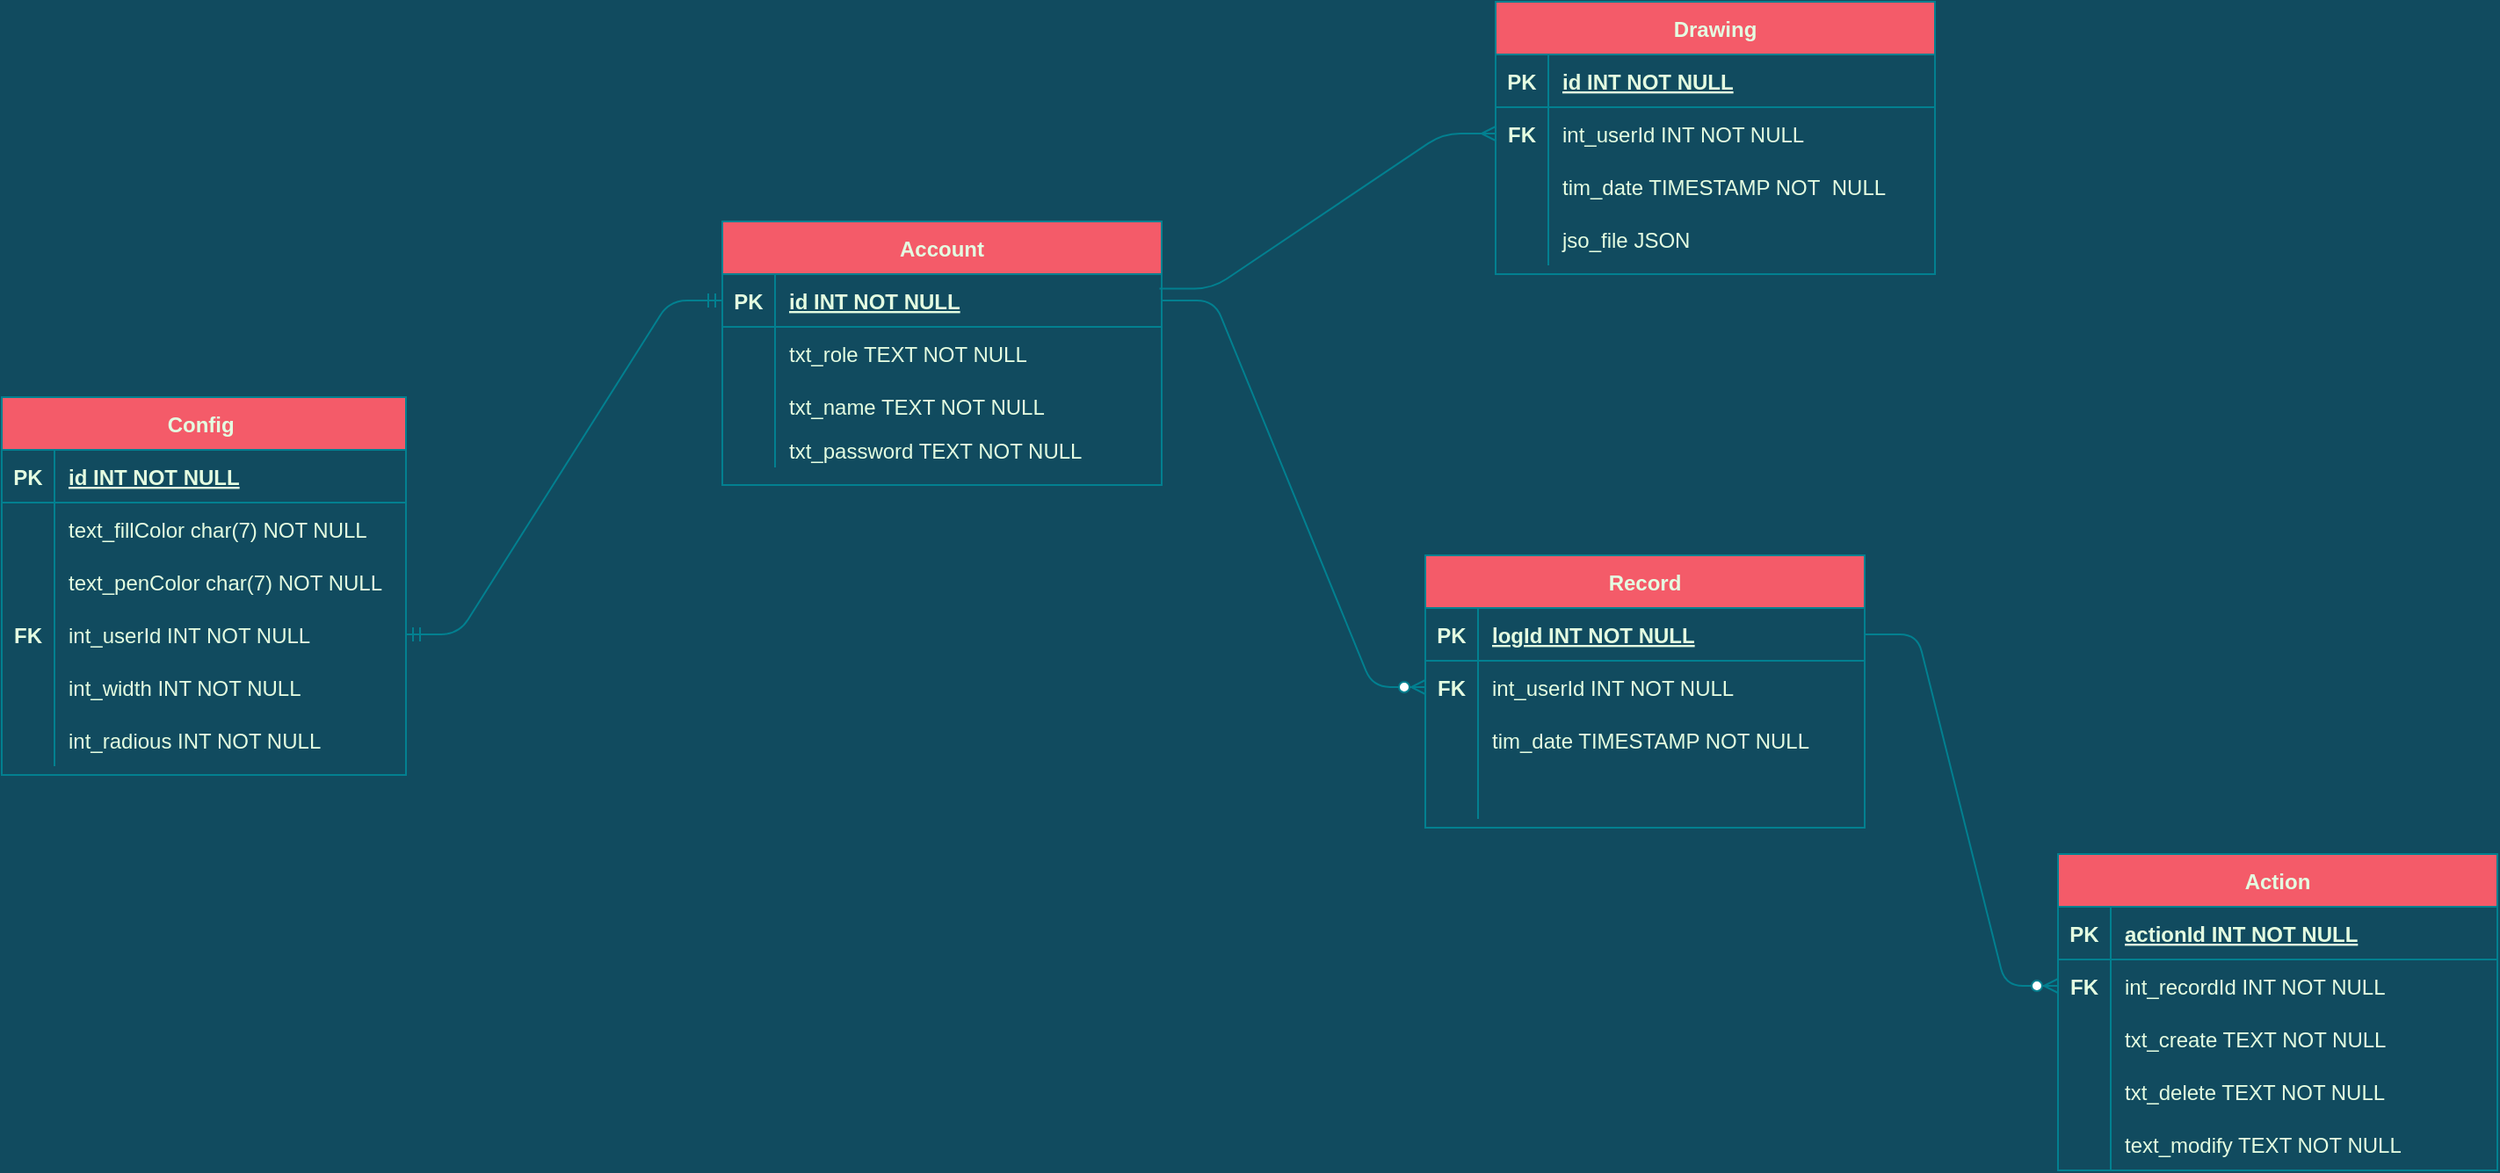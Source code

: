 <mxfile version="13.10.7" type="device"><diagram id="R2lEEEUBdFMjLlhIrx00" name="Page-1"><mxGraphModel dx="1628" dy="884" grid="1" gridSize="10" guides="1" tooltips="1" connect="1" arrows="1" fold="1" page="1" pageScale="1" pageWidth="850" pageHeight="1100" background="#114B5F" math="0" shadow="0" extFonts="Permanent Marker^https://fonts.googleapis.com/css?family=Permanent+Marker"><root><mxCell id="0"/><mxCell id="1" parent="0"/><mxCell id="-6wjK8vKyXVNQZMLiocx-131" value="" style="group" vertex="1" connectable="0" parent="1"><mxGeometry x="130" y="200" width="1420" height="665" as="geometry"/></mxCell><mxCell id="C-vyLk0tnHw3VtMMgP7b-2" value="Account" style="shape=table;startSize=30;container=1;collapsible=1;childLayout=tableLayout;fixedRows=1;rowLines=0;fontStyle=1;align=center;resizeLast=1;fillColor=#F45B69;strokeColor=#028090;fontColor=#E4FDE1;" parent="-6wjK8vKyXVNQZMLiocx-131" vertex="1"><mxGeometry x="410" y="125" width="250" height="150" as="geometry"/></mxCell><mxCell id="C-vyLk0tnHw3VtMMgP7b-3" value="" style="shape=partialRectangle;collapsible=0;dropTarget=0;pointerEvents=0;fillColor=none;points=[[0,0.5],[1,0.5]];portConstraint=eastwest;top=0;left=0;right=0;bottom=1;strokeColor=#028090;fontColor=#E4FDE1;" parent="C-vyLk0tnHw3VtMMgP7b-2" vertex="1"><mxGeometry y="30" width="250" height="30" as="geometry"/></mxCell><mxCell id="C-vyLk0tnHw3VtMMgP7b-4" value="PK" style="shape=partialRectangle;overflow=hidden;connectable=0;fillColor=none;top=0;left=0;bottom=0;right=0;fontStyle=1;strokeColor=#028090;fontColor=#E4FDE1;" parent="C-vyLk0tnHw3VtMMgP7b-3" vertex="1"><mxGeometry width="30" height="30" as="geometry"/></mxCell><mxCell id="C-vyLk0tnHw3VtMMgP7b-5" value="id INT NOT NULL " style="shape=partialRectangle;overflow=hidden;connectable=0;fillColor=none;top=0;left=0;bottom=0;right=0;align=left;spacingLeft=6;fontStyle=5;strokeColor=#028090;fontColor=#E4FDE1;" parent="C-vyLk0tnHw3VtMMgP7b-3" vertex="1"><mxGeometry x="30" width="220" height="30" as="geometry"/></mxCell><mxCell id="C-vyLk0tnHw3VtMMgP7b-6" value="" style="shape=partialRectangle;collapsible=0;dropTarget=0;pointerEvents=0;fillColor=none;points=[[0,0.5],[1,0.5]];portConstraint=eastwest;top=0;left=0;right=0;bottom=0;strokeColor=#028090;fontColor=#E4FDE1;" parent="C-vyLk0tnHw3VtMMgP7b-2" vertex="1"><mxGeometry y="60" width="250" height="30" as="geometry"/></mxCell><mxCell id="C-vyLk0tnHw3VtMMgP7b-7" value="" style="shape=partialRectangle;overflow=hidden;connectable=0;fillColor=none;top=0;left=0;bottom=0;right=0;strokeColor=#028090;fontColor=#E4FDE1;" parent="C-vyLk0tnHw3VtMMgP7b-6" vertex="1"><mxGeometry width="30" height="30" as="geometry"/></mxCell><mxCell id="C-vyLk0tnHw3VtMMgP7b-8" value="txt_role TEXT NOT NULL" style="shape=partialRectangle;overflow=hidden;connectable=0;fillColor=none;top=0;left=0;bottom=0;right=0;align=left;spacingLeft=6;strokeColor=#028090;fontColor=#E4FDE1;" parent="C-vyLk0tnHw3VtMMgP7b-6" vertex="1"><mxGeometry x="30" width="220" height="30" as="geometry"/></mxCell><mxCell id="C-vyLk0tnHw3VtMMgP7b-9" value="" style="shape=partialRectangle;collapsible=0;dropTarget=0;pointerEvents=0;fillColor=none;points=[[0,0.5],[1,0.5]];portConstraint=eastwest;top=0;left=0;right=0;bottom=0;strokeColor=#028090;fontColor=#E4FDE1;" parent="C-vyLk0tnHw3VtMMgP7b-2" vertex="1"><mxGeometry y="90" width="250" height="30" as="geometry"/></mxCell><mxCell id="C-vyLk0tnHw3VtMMgP7b-10" value="" style="shape=partialRectangle;overflow=hidden;connectable=0;fillColor=none;top=0;left=0;bottom=0;right=0;strokeColor=#028090;fontColor=#E4FDE1;" parent="C-vyLk0tnHw3VtMMgP7b-9" vertex="1"><mxGeometry width="30" height="30" as="geometry"/></mxCell><mxCell id="C-vyLk0tnHw3VtMMgP7b-11" value="txt_name TEXT NOT NULL" style="shape=partialRectangle;overflow=hidden;connectable=0;fillColor=none;top=0;left=0;bottom=0;right=0;align=left;spacingLeft=6;strokeColor=#028090;fontColor=#E4FDE1;" parent="C-vyLk0tnHw3VtMMgP7b-9" vertex="1"><mxGeometry x="30" width="220" height="30" as="geometry"/></mxCell><mxCell id="-6wjK8vKyXVNQZMLiocx-80" value="" style="shape=partialRectangle;collapsible=0;dropTarget=0;pointerEvents=0;fillColor=none;top=0;left=0;bottom=0;right=0;points=[[0,0.5],[1,0.5]];portConstraint=eastwest;" vertex="1" parent="C-vyLk0tnHw3VtMMgP7b-2"><mxGeometry y="120" width="250" height="20" as="geometry"/></mxCell><mxCell id="-6wjK8vKyXVNQZMLiocx-81" value="" style="shape=partialRectangle;connectable=0;fillColor=none;top=0;left=0;bottom=0;right=0;editable=1;overflow=hidden;" vertex="1" parent="-6wjK8vKyXVNQZMLiocx-80"><mxGeometry width="30" height="20" as="geometry"/></mxCell><mxCell id="-6wjK8vKyXVNQZMLiocx-82" value="txt_password TEXT NOT NULL" style="shape=partialRectangle;connectable=0;fillColor=none;top=0;left=0;bottom=0;right=0;align=left;spacingLeft=6;overflow=hidden;labelBackgroundColor=none;fontColor=#E4FDE1;" vertex="1" parent="-6wjK8vKyXVNQZMLiocx-80"><mxGeometry x="30" width="220" height="20" as="geometry"/></mxCell><mxCell id="C-vyLk0tnHw3VtMMgP7b-13" value="Drawing" style="shape=table;startSize=30;container=1;collapsible=1;childLayout=tableLayout;fixedRows=1;rowLines=0;fontStyle=1;align=center;resizeLast=1;fillColor=#F45B69;strokeColor=#028090;fontColor=#E4FDE1;" parent="-6wjK8vKyXVNQZMLiocx-131" vertex="1"><mxGeometry x="850" width="250" height="155" as="geometry"><mxRectangle x="510" y="320" width="90" height="30" as="alternateBounds"/></mxGeometry></mxCell><mxCell id="C-vyLk0tnHw3VtMMgP7b-14" value="" style="shape=partialRectangle;collapsible=0;dropTarget=0;pointerEvents=0;fillColor=none;points=[[0,0.5],[1,0.5]];portConstraint=eastwest;top=0;left=0;right=0;bottom=1;strokeColor=#028090;fontColor=#E4FDE1;" parent="C-vyLk0tnHw3VtMMgP7b-13" vertex="1"><mxGeometry y="30" width="250" height="30" as="geometry"/></mxCell><mxCell id="C-vyLk0tnHw3VtMMgP7b-15" value="PK" style="shape=partialRectangle;overflow=hidden;connectable=0;fillColor=none;top=0;left=0;bottom=0;right=0;fontStyle=1;strokeColor=#028090;fontColor=#E4FDE1;" parent="C-vyLk0tnHw3VtMMgP7b-14" vertex="1"><mxGeometry width="30" height="30" as="geometry"/></mxCell><mxCell id="C-vyLk0tnHw3VtMMgP7b-16" value="id INT NOT NULL " style="shape=partialRectangle;overflow=hidden;connectable=0;fillColor=none;top=0;left=0;bottom=0;right=0;align=left;spacingLeft=6;fontStyle=5;strokeColor=#028090;fontColor=#E4FDE1;" parent="C-vyLk0tnHw3VtMMgP7b-14" vertex="1"><mxGeometry x="30" width="220" height="30" as="geometry"/></mxCell><mxCell id="C-vyLk0tnHw3VtMMgP7b-17" value="" style="shape=partialRectangle;collapsible=0;dropTarget=0;pointerEvents=0;fillColor=none;points=[[0,0.5],[1,0.5]];portConstraint=eastwest;top=0;left=0;right=0;bottom=0;strokeColor=#028090;fontColor=#E4FDE1;" parent="C-vyLk0tnHw3VtMMgP7b-13" vertex="1"><mxGeometry y="60" width="250" height="30" as="geometry"/></mxCell><mxCell id="C-vyLk0tnHw3VtMMgP7b-18" value="FK" style="shape=partialRectangle;overflow=hidden;connectable=0;fillColor=none;top=0;left=0;bottom=0;right=0;strokeColor=#028090;fontColor=#E4FDE1;fontStyle=1" parent="C-vyLk0tnHw3VtMMgP7b-17" vertex="1"><mxGeometry width="30" height="30" as="geometry"/></mxCell><mxCell id="C-vyLk0tnHw3VtMMgP7b-19" value="int_userId INT NOT NULL" style="shape=partialRectangle;overflow=hidden;connectable=0;fillColor=none;top=0;left=0;bottom=0;right=0;align=left;spacingLeft=6;strokeColor=#028090;fontColor=#E4FDE1;" parent="C-vyLk0tnHw3VtMMgP7b-17" vertex="1"><mxGeometry x="30" width="220" height="30" as="geometry"/></mxCell><mxCell id="C-vyLk0tnHw3VtMMgP7b-20" value="" style="shape=partialRectangle;collapsible=0;dropTarget=0;pointerEvents=0;fillColor=none;points=[[0,0.5],[1,0.5]];portConstraint=eastwest;top=0;left=0;right=0;bottom=0;strokeColor=#028090;fontColor=#E4FDE1;" parent="C-vyLk0tnHw3VtMMgP7b-13" vertex="1"><mxGeometry y="90" width="250" height="30" as="geometry"/></mxCell><mxCell id="C-vyLk0tnHw3VtMMgP7b-21" value="" style="shape=partialRectangle;overflow=hidden;connectable=0;fillColor=none;top=0;left=0;bottom=0;right=0;strokeColor=#028090;fontColor=#E4FDE1;" parent="C-vyLk0tnHw3VtMMgP7b-20" vertex="1"><mxGeometry width="30" height="30" as="geometry"/></mxCell><mxCell id="C-vyLk0tnHw3VtMMgP7b-22" value="tim_date TIMESTAMP NOT  NULL" style="shape=partialRectangle;overflow=hidden;connectable=0;fillColor=none;top=0;left=0;bottom=0;right=0;align=left;spacingLeft=6;strokeColor=#028090;fontColor=#E4FDE1;" parent="C-vyLk0tnHw3VtMMgP7b-20" vertex="1"><mxGeometry x="30" width="220" height="30" as="geometry"/></mxCell><mxCell id="-6wjK8vKyXVNQZMLiocx-84" value="" style="shape=partialRectangle;collapsible=0;dropTarget=0;pointerEvents=0;fillColor=none;top=0;left=0;bottom=0;right=0;points=[[0,0.5],[1,0.5]];portConstraint=eastwest;" vertex="1" parent="C-vyLk0tnHw3VtMMgP7b-13"><mxGeometry y="120" width="250" height="30" as="geometry"/></mxCell><mxCell id="-6wjK8vKyXVNQZMLiocx-85" value="" style="shape=partialRectangle;connectable=0;fillColor=none;top=0;left=0;bottom=0;right=0;editable=1;overflow=hidden;" vertex="1" parent="-6wjK8vKyXVNQZMLiocx-84"><mxGeometry width="30" height="30" as="geometry"/></mxCell><mxCell id="-6wjK8vKyXVNQZMLiocx-86" value="jso_file JSON" style="shape=partialRectangle;connectable=0;fillColor=none;top=0;left=0;bottom=0;right=0;align=left;spacingLeft=6;overflow=hidden;fontColor=#E4FDE1;" vertex="1" parent="-6wjK8vKyXVNQZMLiocx-84"><mxGeometry x="30" width="220" height="30" as="geometry"/></mxCell><mxCell id="C-vyLk0tnHw3VtMMgP7b-23" value="Config " style="shape=table;startSize=30;container=1;collapsible=1;childLayout=tableLayout;fixedRows=1;rowLines=0;fontStyle=1;align=center;resizeLast=1;fillColor=#F45B69;strokeColor=#028090;fontColor=#E4FDE1;" parent="-6wjK8vKyXVNQZMLiocx-131" vertex="1"><mxGeometry y="225" width="230" height="215" as="geometry"/></mxCell><mxCell id="C-vyLk0tnHw3VtMMgP7b-24" value="" style="shape=partialRectangle;collapsible=0;dropTarget=0;pointerEvents=0;fillColor=none;points=[[0,0.5],[1,0.5]];portConstraint=eastwest;top=0;left=0;right=0;bottom=1;strokeColor=#028090;fontColor=#E4FDE1;" parent="C-vyLk0tnHw3VtMMgP7b-23" vertex="1"><mxGeometry y="30" width="230" height="30" as="geometry"/></mxCell><mxCell id="C-vyLk0tnHw3VtMMgP7b-25" value="PK" style="shape=partialRectangle;overflow=hidden;connectable=0;fillColor=none;top=0;left=0;bottom=0;right=0;fontStyle=1;strokeColor=#028090;fontColor=#E4FDE1;" parent="C-vyLk0tnHw3VtMMgP7b-24" vertex="1"><mxGeometry width="30" height="30" as="geometry"/></mxCell><mxCell id="C-vyLk0tnHw3VtMMgP7b-26" value="id INT NOT NULL " style="shape=partialRectangle;overflow=hidden;connectable=0;fillColor=none;top=0;left=0;bottom=0;right=0;align=left;spacingLeft=6;fontStyle=5;strokeColor=#028090;fontColor=#E4FDE1;" parent="C-vyLk0tnHw3VtMMgP7b-24" vertex="1"><mxGeometry x="30" width="200" height="30" as="geometry"/></mxCell><mxCell id="C-vyLk0tnHw3VtMMgP7b-27" value="" style="shape=partialRectangle;collapsible=0;dropTarget=0;pointerEvents=0;fillColor=none;points=[[0,0.5],[1,0.5]];portConstraint=eastwest;top=0;left=0;right=0;bottom=0;strokeColor=#028090;fontColor=#E4FDE1;" parent="C-vyLk0tnHw3VtMMgP7b-23" vertex="1"><mxGeometry y="60" width="230" height="30" as="geometry"/></mxCell><mxCell id="C-vyLk0tnHw3VtMMgP7b-28" value="" style="shape=partialRectangle;overflow=hidden;connectable=0;fillColor=none;top=0;left=0;bottom=0;right=0;strokeColor=#028090;fontColor=#E4FDE1;" parent="C-vyLk0tnHw3VtMMgP7b-27" vertex="1"><mxGeometry width="30" height="30" as="geometry"/></mxCell><mxCell id="C-vyLk0tnHw3VtMMgP7b-29" value="text_fillColor char(7) NOT NULL" style="shape=partialRectangle;overflow=hidden;connectable=0;fillColor=none;top=0;left=0;bottom=0;right=0;align=left;spacingLeft=6;strokeColor=#028090;fontColor=#E4FDE1;" parent="C-vyLk0tnHw3VtMMgP7b-27" vertex="1"><mxGeometry x="30" width="200" height="30" as="geometry"/></mxCell><mxCell id="-6wjK8vKyXVNQZMLiocx-38" value="" style="shape=partialRectangle;collapsible=0;dropTarget=0;pointerEvents=0;fillColor=none;top=0;left=0;bottom=0;right=0;points=[[0,0.5],[1,0.5]];portConstraint=eastwest;strokeColor=#028090;fontColor=#E4FDE1;" vertex="1" parent="C-vyLk0tnHw3VtMMgP7b-23"><mxGeometry y="90" width="230" height="30" as="geometry"/></mxCell><mxCell id="-6wjK8vKyXVNQZMLiocx-39" value="" style="shape=partialRectangle;connectable=0;fillColor=none;top=0;left=0;bottom=0;right=0;editable=1;overflow=hidden;strokeColor=#028090;fontColor=#E4FDE1;" vertex="1" parent="-6wjK8vKyXVNQZMLiocx-38"><mxGeometry width="30" height="30" as="geometry"/></mxCell><mxCell id="-6wjK8vKyXVNQZMLiocx-40" value="text_penColor char(7) NOT NULL" style="shape=partialRectangle;connectable=0;fillColor=none;top=0;left=0;bottom=0;right=0;align=left;spacingLeft=6;overflow=hidden;strokeColor=#028090;fontColor=#E4FDE1;" vertex="1" parent="-6wjK8vKyXVNQZMLiocx-38"><mxGeometry x="30" width="200" height="30" as="geometry"/></mxCell><mxCell id="-6wjK8vKyXVNQZMLiocx-47" value="" style="shape=partialRectangle;collapsible=0;dropTarget=0;pointerEvents=0;fillColor=none;top=0;left=0;bottom=0;right=0;points=[[0,0.5],[1,0.5]];portConstraint=eastwest;strokeColor=#028090;fontColor=#E4FDE1;" vertex="1" parent="C-vyLk0tnHw3VtMMgP7b-23"><mxGeometry y="120" width="230" height="30" as="geometry"/></mxCell><mxCell id="-6wjK8vKyXVNQZMLiocx-48" value="FK" style="shape=partialRectangle;connectable=0;fillColor=none;top=0;left=0;bottom=0;right=0;editable=1;overflow=hidden;fontStyle=1;strokeColor=#028090;fontColor=#E4FDE1;" vertex="1" parent="-6wjK8vKyXVNQZMLiocx-47"><mxGeometry width="30" height="30" as="geometry"/></mxCell><mxCell id="-6wjK8vKyXVNQZMLiocx-49" value="int_userId INT NOT NULL" style="shape=partialRectangle;connectable=0;fillColor=none;top=0;left=0;bottom=0;right=0;align=left;spacingLeft=6;overflow=hidden;strokeColor=#028090;fontColor=#E4FDE1;" vertex="1" parent="-6wjK8vKyXVNQZMLiocx-47"><mxGeometry x="30" width="200" height="30" as="geometry"/></mxCell><mxCell id="-6wjK8vKyXVNQZMLiocx-51" value="" style="shape=partialRectangle;collapsible=0;dropTarget=0;pointerEvents=0;fillColor=none;top=0;left=0;bottom=0;right=0;points=[[0,0.5],[1,0.5]];portConstraint=eastwest;strokeColor=#028090;fontColor=#E4FDE1;" vertex="1" parent="C-vyLk0tnHw3VtMMgP7b-23"><mxGeometry y="150" width="230" height="30" as="geometry"/></mxCell><mxCell id="-6wjK8vKyXVNQZMLiocx-52" value="" style="shape=partialRectangle;connectable=0;fillColor=none;top=0;left=0;bottom=0;right=0;editable=1;overflow=hidden;strokeColor=#028090;fontColor=#E4FDE1;" vertex="1" parent="-6wjK8vKyXVNQZMLiocx-51"><mxGeometry width="30" height="30" as="geometry"/></mxCell><mxCell id="-6wjK8vKyXVNQZMLiocx-53" value="int_width INT NOT NULL" style="shape=partialRectangle;connectable=0;fillColor=none;top=0;left=0;bottom=0;right=0;align=left;spacingLeft=6;overflow=hidden;strokeColor=#028090;fontColor=#E4FDE1;" vertex="1" parent="-6wjK8vKyXVNQZMLiocx-51"><mxGeometry x="30" width="200" height="30" as="geometry"/></mxCell><mxCell id="-6wjK8vKyXVNQZMLiocx-55" value="" style="shape=partialRectangle;collapsible=0;dropTarget=0;pointerEvents=0;fillColor=none;top=0;left=0;bottom=0;right=0;points=[[0,0.5],[1,0.5]];portConstraint=eastwest;strokeColor=#028090;fontColor=#E4FDE1;" vertex="1" parent="C-vyLk0tnHw3VtMMgP7b-23"><mxGeometry y="180" width="230" height="30" as="geometry"/></mxCell><mxCell id="-6wjK8vKyXVNQZMLiocx-56" value="" style="shape=partialRectangle;connectable=0;fillColor=none;top=0;left=0;bottom=0;right=0;editable=1;overflow=hidden;strokeColor=#028090;fontColor=#E4FDE1;" vertex="1" parent="-6wjK8vKyXVNQZMLiocx-55"><mxGeometry width="30" height="30" as="geometry"/></mxCell><mxCell id="-6wjK8vKyXVNQZMLiocx-57" value="int_radious INT NOT NULL" style="shape=partialRectangle;connectable=0;fillColor=none;top=0;left=0;bottom=0;right=0;align=left;spacingLeft=6;overflow=hidden;strokeColor=#028090;fontColor=#E4FDE1;" vertex="1" parent="-6wjK8vKyXVNQZMLiocx-55"><mxGeometry x="30" width="200" height="30" as="geometry"/></mxCell><mxCell id="-6wjK8vKyXVNQZMLiocx-3" value="" style="shape=partialRectangle;overflow=hidden;connectable=0;fillColor=none;top=0;left=0;bottom=0;right=0;align=left;spacingLeft=6;strokeColor=#028090;fontColor=#E4FDE1;" vertex="1" parent="-6wjK8vKyXVNQZMLiocx-131"><mxGeometry x="100" y="75" width="220" height="30" as="geometry"/></mxCell><mxCell id="-6wjK8vKyXVNQZMLiocx-4" value="" style="shape=partialRectangle;overflow=hidden;connectable=0;fillColor=none;top=0;left=0;bottom=0;right=0;align=left;spacingLeft=6;strokeColor=#028090;fontColor=#E4FDE1;" vertex="1" parent="-6wjK8vKyXVNQZMLiocx-131"><mxGeometry y="155" width="220" height="30" as="geometry"/></mxCell><mxCell id="-6wjK8vKyXVNQZMLiocx-88" value="Record" style="shape=table;startSize=30;container=1;collapsible=1;childLayout=tableLayout;fixedRows=1;rowLines=0;fontStyle=1;align=center;resizeLast=1;fillColor=#F45B69;strokeColor=#028090;fontColor=#E4FDE1;" vertex="1" parent="-6wjK8vKyXVNQZMLiocx-131"><mxGeometry x="810" y="315" width="250" height="155" as="geometry"><mxRectangle x="510" y="320" width="90" height="30" as="alternateBounds"/></mxGeometry></mxCell><mxCell id="-6wjK8vKyXVNQZMLiocx-89" value="" style="shape=partialRectangle;collapsible=0;dropTarget=0;pointerEvents=0;fillColor=none;points=[[0,0.5],[1,0.5]];portConstraint=eastwest;top=0;left=0;right=0;bottom=1;strokeColor=#028090;fontColor=#E4FDE1;" vertex="1" parent="-6wjK8vKyXVNQZMLiocx-88"><mxGeometry y="30" width="250" height="30" as="geometry"/></mxCell><mxCell id="-6wjK8vKyXVNQZMLiocx-90" value="PK" style="shape=partialRectangle;overflow=hidden;connectable=0;fillColor=none;top=0;left=0;bottom=0;right=0;fontStyle=1;strokeColor=#028090;fontColor=#E4FDE1;" vertex="1" parent="-6wjK8vKyXVNQZMLiocx-89"><mxGeometry width="30" height="30" as="geometry"/></mxCell><mxCell id="-6wjK8vKyXVNQZMLiocx-91" value="logId INT NOT NULL " style="shape=partialRectangle;overflow=hidden;connectable=0;fillColor=none;top=0;left=0;bottom=0;right=0;align=left;spacingLeft=6;fontStyle=5;strokeColor=#028090;fontColor=#E4FDE1;" vertex="1" parent="-6wjK8vKyXVNQZMLiocx-89"><mxGeometry x="30" width="220" height="30" as="geometry"/></mxCell><mxCell id="-6wjK8vKyXVNQZMLiocx-92" value="" style="shape=partialRectangle;collapsible=0;dropTarget=0;pointerEvents=0;fillColor=none;points=[[0,0.5],[1,0.5]];portConstraint=eastwest;top=0;left=0;right=0;bottom=0;strokeColor=#028090;fontColor=#E4FDE1;" vertex="1" parent="-6wjK8vKyXVNQZMLiocx-88"><mxGeometry y="60" width="250" height="30" as="geometry"/></mxCell><mxCell id="-6wjK8vKyXVNQZMLiocx-93" value="FK" style="shape=partialRectangle;overflow=hidden;connectable=0;fillColor=none;top=0;left=0;bottom=0;right=0;strokeColor=#028090;fontColor=#E4FDE1;fontStyle=1" vertex="1" parent="-6wjK8vKyXVNQZMLiocx-92"><mxGeometry width="30" height="30" as="geometry"/></mxCell><mxCell id="-6wjK8vKyXVNQZMLiocx-94" value="int_userId INT NOT NULL" style="shape=partialRectangle;overflow=hidden;connectable=0;fillColor=none;top=0;left=0;bottom=0;right=0;align=left;spacingLeft=6;strokeColor=#028090;fontColor=#E4FDE1;" vertex="1" parent="-6wjK8vKyXVNQZMLiocx-92"><mxGeometry x="30" width="220" height="30" as="geometry"/></mxCell><mxCell id="-6wjK8vKyXVNQZMLiocx-95" value="" style="shape=partialRectangle;collapsible=0;dropTarget=0;pointerEvents=0;fillColor=none;points=[[0,0.5],[1,0.5]];portConstraint=eastwest;top=0;left=0;right=0;bottom=0;strokeColor=#028090;fontColor=#E4FDE1;" vertex="1" parent="-6wjK8vKyXVNQZMLiocx-88"><mxGeometry y="90" width="250" height="30" as="geometry"/></mxCell><mxCell id="-6wjK8vKyXVNQZMLiocx-96" value="" style="shape=partialRectangle;overflow=hidden;connectable=0;fillColor=none;top=0;left=0;bottom=0;right=0;strokeColor=#028090;fontColor=#E4FDE1;" vertex="1" parent="-6wjK8vKyXVNQZMLiocx-95"><mxGeometry width="30" height="30" as="geometry"/></mxCell><mxCell id="-6wjK8vKyXVNQZMLiocx-97" value="tim_date TIMESTAMP NOT NULL" style="shape=partialRectangle;overflow=hidden;connectable=0;fillColor=none;top=0;left=0;bottom=0;right=0;align=left;spacingLeft=6;strokeColor=#028090;fontColor=#E4FDE1;" vertex="1" parent="-6wjK8vKyXVNQZMLiocx-95"><mxGeometry x="30" width="220" height="30" as="geometry"/></mxCell><mxCell id="-6wjK8vKyXVNQZMLiocx-98" value="" style="shape=partialRectangle;collapsible=0;dropTarget=0;pointerEvents=0;fillColor=none;top=0;left=0;bottom=0;right=0;points=[[0,0.5],[1,0.5]];portConstraint=eastwest;" vertex="1" parent="-6wjK8vKyXVNQZMLiocx-88"><mxGeometry y="120" width="250" height="30" as="geometry"/></mxCell><mxCell id="-6wjK8vKyXVNQZMLiocx-99" value="" style="shape=partialRectangle;connectable=0;fillColor=none;top=0;left=0;bottom=0;right=0;editable=1;overflow=hidden;" vertex="1" parent="-6wjK8vKyXVNQZMLiocx-98"><mxGeometry width="30" height="30" as="geometry"/></mxCell><mxCell id="-6wjK8vKyXVNQZMLiocx-100" value="" style="shape=partialRectangle;connectable=0;fillColor=none;top=0;left=0;bottom=0;right=0;align=left;spacingLeft=6;overflow=hidden;fontColor=#E4FDE1;" vertex="1" parent="-6wjK8vKyXVNQZMLiocx-98"><mxGeometry x="30" width="220" height="30" as="geometry"/></mxCell><mxCell id="-6wjK8vKyXVNQZMLiocx-104" value="" style="edgeStyle=entityRelationEdgeStyle;fontSize=12;html=1;endArrow=ERmandOne;startArrow=ERmandOne;strokeColor=#028090;fillColor=#F45B69;exitX=1;exitY=0.5;exitDx=0;exitDy=0;entryX=0;entryY=0.5;entryDx=0;entryDy=0;" edge="1" parent="-6wjK8vKyXVNQZMLiocx-131" source="-6wjK8vKyXVNQZMLiocx-47" target="C-vyLk0tnHw3VtMMgP7b-3"><mxGeometry width="100" height="100" relative="1" as="geometry"><mxPoint x="240" y="265" as="sourcePoint"/><mxPoint x="340" y="165" as="targetPoint"/></mxGeometry></mxCell><mxCell id="-6wjK8vKyXVNQZMLiocx-105" value="" style="edgeStyle=entityRelationEdgeStyle;fontSize=12;html=1;endArrow=ERmany;strokeColor=#028090;fillColor=#F45B69;entryX=0;entryY=0.5;entryDx=0;entryDy=0;exitX=0.995;exitY=0.273;exitDx=0;exitDy=0;exitPerimeter=0;" edge="1" parent="-6wjK8vKyXVNQZMLiocx-131" source="C-vyLk0tnHw3VtMMgP7b-3" target="C-vyLk0tnHw3VtMMgP7b-17"><mxGeometry width="100" height="100" relative="1" as="geometry"><mxPoint x="620" y="145" as="sourcePoint"/><mxPoint x="790" y="75" as="targetPoint"/></mxGeometry></mxCell><mxCell id="-6wjK8vKyXVNQZMLiocx-111" value="" style="edgeStyle=entityRelationEdgeStyle;fontSize=12;html=1;endArrow=ERzeroToMany;endFill=1;strokeColor=#028090;fillColor=#F45B69;entryX=0;entryY=0.5;entryDx=0;entryDy=0;exitX=1;exitY=0.5;exitDx=0;exitDy=0;" edge="1" parent="-6wjK8vKyXVNQZMLiocx-131" source="C-vyLk0tnHw3VtMMgP7b-3" target="-6wjK8vKyXVNQZMLiocx-92"><mxGeometry width="100" height="100" relative="1" as="geometry"><mxPoint x="620" y="325" as="sourcePoint"/><mxPoint x="720" y="225" as="targetPoint"/></mxGeometry></mxCell><mxCell id="-6wjK8vKyXVNQZMLiocx-112" value="Action" style="shape=table;startSize=30;container=1;collapsible=1;childLayout=tableLayout;fixedRows=1;rowLines=0;fontStyle=1;align=center;resizeLast=1;fillColor=#F45B69;strokeColor=#028090;fontColor=#E4FDE1;" vertex="1" parent="-6wjK8vKyXVNQZMLiocx-131"><mxGeometry x="1170" y="485" width="250" height="180" as="geometry"><mxRectangle x="510" y="320" width="90" height="30" as="alternateBounds"/></mxGeometry></mxCell><mxCell id="-6wjK8vKyXVNQZMLiocx-113" value="" style="shape=partialRectangle;collapsible=0;dropTarget=0;pointerEvents=0;fillColor=none;points=[[0,0.5],[1,0.5]];portConstraint=eastwest;top=0;left=0;right=0;bottom=1;strokeColor=#028090;fontColor=#E4FDE1;" vertex="1" parent="-6wjK8vKyXVNQZMLiocx-112"><mxGeometry y="30" width="250" height="30" as="geometry"/></mxCell><mxCell id="-6wjK8vKyXVNQZMLiocx-114" value="PK" style="shape=partialRectangle;overflow=hidden;connectable=0;fillColor=none;top=0;left=0;bottom=0;right=0;fontStyle=1;strokeColor=#028090;fontColor=#E4FDE1;" vertex="1" parent="-6wjK8vKyXVNQZMLiocx-113"><mxGeometry width="30" height="30" as="geometry"/></mxCell><mxCell id="-6wjK8vKyXVNQZMLiocx-115" value="actionId INT NOT NULL " style="shape=partialRectangle;overflow=hidden;connectable=0;fillColor=none;top=0;left=0;bottom=0;right=0;align=left;spacingLeft=6;fontStyle=5;strokeColor=#028090;fontColor=#E4FDE1;" vertex="1" parent="-6wjK8vKyXVNQZMLiocx-113"><mxGeometry x="30" width="220" height="30" as="geometry"/></mxCell><mxCell id="-6wjK8vKyXVNQZMLiocx-116" value="" style="shape=partialRectangle;collapsible=0;dropTarget=0;pointerEvents=0;fillColor=none;points=[[0,0.5],[1,0.5]];portConstraint=eastwest;top=0;left=0;right=0;bottom=0;strokeColor=#028090;fontColor=#E4FDE1;" vertex="1" parent="-6wjK8vKyXVNQZMLiocx-112"><mxGeometry y="60" width="250" height="30" as="geometry"/></mxCell><mxCell id="-6wjK8vKyXVNQZMLiocx-117" value="FK" style="shape=partialRectangle;overflow=hidden;connectable=0;fillColor=none;top=0;left=0;bottom=0;right=0;strokeColor=#028090;fontColor=#E4FDE1;fontStyle=1" vertex="1" parent="-6wjK8vKyXVNQZMLiocx-116"><mxGeometry width="30" height="30" as="geometry"/></mxCell><mxCell id="-6wjK8vKyXVNQZMLiocx-118" value="int_recordId INT NOT NULL" style="shape=partialRectangle;overflow=hidden;connectable=0;fillColor=none;top=0;left=0;bottom=0;right=0;align=left;spacingLeft=6;strokeColor=#028090;fontColor=#E4FDE1;" vertex="1" parent="-6wjK8vKyXVNQZMLiocx-116"><mxGeometry x="30" width="220" height="30" as="geometry"/></mxCell><mxCell id="-6wjK8vKyXVNQZMLiocx-119" value="" style="shape=partialRectangle;collapsible=0;dropTarget=0;pointerEvents=0;fillColor=none;points=[[0,0.5],[1,0.5]];portConstraint=eastwest;top=0;left=0;right=0;bottom=0;strokeColor=#028090;fontColor=#E4FDE1;" vertex="1" parent="-6wjK8vKyXVNQZMLiocx-112"><mxGeometry y="90" width="250" height="30" as="geometry"/></mxCell><mxCell id="-6wjK8vKyXVNQZMLiocx-120" value="" style="shape=partialRectangle;overflow=hidden;connectable=0;fillColor=none;top=0;left=0;bottom=0;right=0;strokeColor=#028090;fontColor=#E4FDE1;" vertex="1" parent="-6wjK8vKyXVNQZMLiocx-119"><mxGeometry width="30" height="30" as="geometry"/></mxCell><mxCell id="-6wjK8vKyXVNQZMLiocx-121" value="txt_create TEXT NOT NULL" style="shape=partialRectangle;overflow=hidden;connectable=0;fillColor=none;top=0;left=0;bottom=0;right=0;align=left;spacingLeft=6;strokeColor=#028090;fontColor=#E4FDE1;" vertex="1" parent="-6wjK8vKyXVNQZMLiocx-119"><mxGeometry x="30" width="220" height="30" as="geometry"/></mxCell><mxCell id="-6wjK8vKyXVNQZMLiocx-122" value="" style="shape=partialRectangle;collapsible=0;dropTarget=0;pointerEvents=0;fillColor=none;top=0;left=0;bottom=0;right=0;points=[[0,0.5],[1,0.5]];portConstraint=eastwest;" vertex="1" parent="-6wjK8vKyXVNQZMLiocx-112"><mxGeometry y="120" width="250" height="30" as="geometry"/></mxCell><mxCell id="-6wjK8vKyXVNQZMLiocx-123" value="" style="shape=partialRectangle;connectable=0;fillColor=none;top=0;left=0;bottom=0;right=0;editable=1;overflow=hidden;" vertex="1" parent="-6wjK8vKyXVNQZMLiocx-122"><mxGeometry width="30" height="30" as="geometry"/></mxCell><mxCell id="-6wjK8vKyXVNQZMLiocx-124" value="txt_delete TEXT NOT NULL" style="shape=partialRectangle;connectable=0;fillColor=none;top=0;left=0;bottom=0;right=0;align=left;spacingLeft=6;overflow=hidden;fontColor=#E4FDE1;" vertex="1" parent="-6wjK8vKyXVNQZMLiocx-122"><mxGeometry x="30" width="220" height="30" as="geometry"/></mxCell><mxCell id="-6wjK8vKyXVNQZMLiocx-128" value="" style="shape=partialRectangle;collapsible=0;dropTarget=0;pointerEvents=0;fillColor=none;top=0;left=0;bottom=0;right=0;points=[[0,0.5],[1,0.5]];portConstraint=eastwest;" vertex="1" parent="-6wjK8vKyXVNQZMLiocx-112"><mxGeometry y="150" width="250" height="30" as="geometry"/></mxCell><mxCell id="-6wjK8vKyXVNQZMLiocx-129" value="" style="shape=partialRectangle;connectable=0;fillColor=none;top=0;left=0;bottom=0;right=0;editable=1;overflow=hidden;" vertex="1" parent="-6wjK8vKyXVNQZMLiocx-128"><mxGeometry width="30" height="30" as="geometry"/></mxCell><mxCell id="-6wjK8vKyXVNQZMLiocx-130" value="text_modify TEXT NOT NULL" style="shape=partialRectangle;connectable=0;fillColor=none;top=0;left=0;bottom=0;right=0;align=left;spacingLeft=6;overflow=hidden;fontColor=#E4FDE1;" vertex="1" parent="-6wjK8vKyXVNQZMLiocx-128"><mxGeometry x="30" width="220" height="30" as="geometry"/></mxCell><mxCell id="-6wjK8vKyXVNQZMLiocx-126" value="" style="edgeStyle=entityRelationEdgeStyle;fontSize=12;html=1;endArrow=ERzeroToMany;endFill=1;strokeColor=#028090;fillColor=#F45B69;exitX=1;exitY=0.5;exitDx=0;exitDy=0;entryX=0;entryY=0.5;entryDx=0;entryDy=0;" edge="1" parent="-6wjK8vKyXVNQZMLiocx-131" source="-6wjK8vKyXVNQZMLiocx-89" target="-6wjK8vKyXVNQZMLiocx-116"><mxGeometry width="100" height="100" relative="1" as="geometry"><mxPoint x="1120" y="525" as="sourcePoint"/><mxPoint x="1220" y="425" as="targetPoint"/></mxGeometry></mxCell></root></mxGraphModel></diagram></mxfile>
